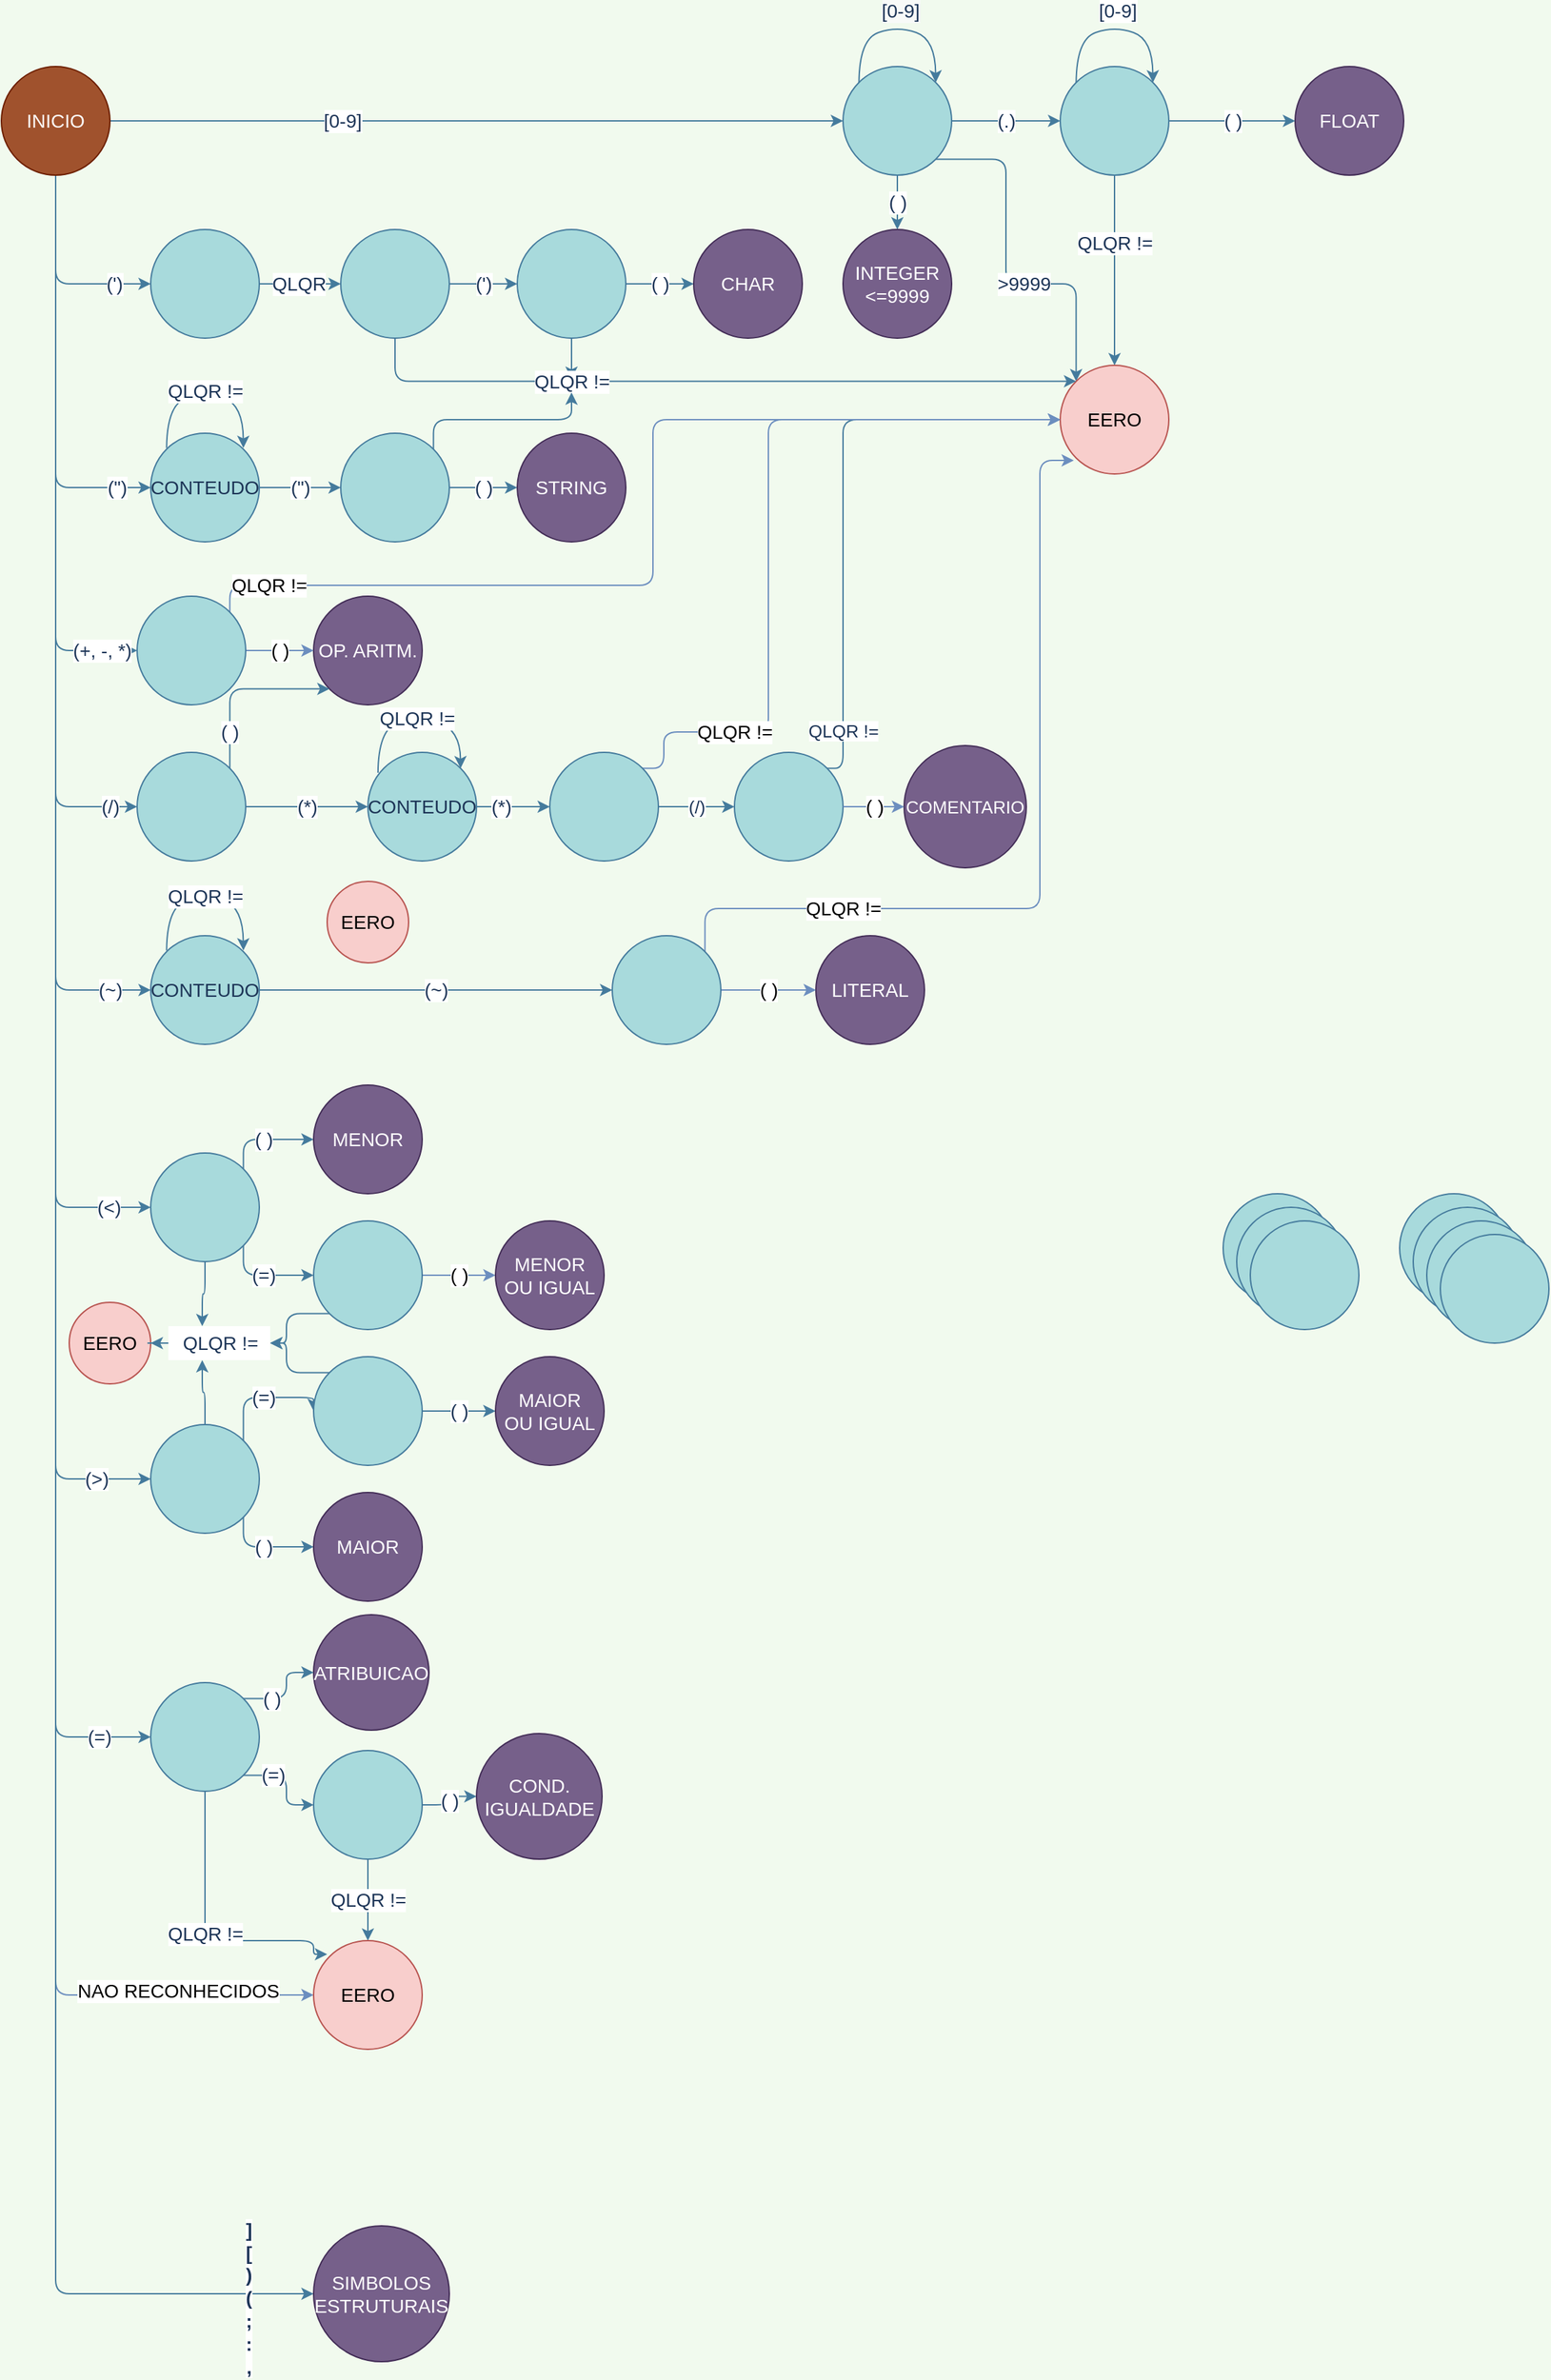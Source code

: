 <mxfile version="13.7.9" type="github">
  <diagram id="tLe0fE9Jx7FF0J_R0xIS" name="Page-1">
    <mxGraphModel dx="1422" dy="738" grid="1" gridSize="25" guides="1" tooltips="1" connect="1" arrows="1" fold="1" page="1" pageScale="1" pageWidth="827" pageHeight="1169" background="#F1FAEE" math="0" shadow="0">
      <root>
        <mxCell id="0" />
        <mxCell id="1" parent="0" />
        <mxCell id="HooWPe_33ltspAW23Gbh-15" style="edgeStyle=orthogonalEdgeStyle;orthogonalLoop=1;jettySize=auto;html=1;entryX=0.5;entryY=0;entryDx=0;entryDy=0;strokeColor=#457B9D;fontColor=#1D3557;curved=1;labelBackgroundColor=#F1FAEE;fontSize=14;" parent="1" source="HooWPe_33ltspAW23Gbh-2" target="HooWPe_33ltspAW23Gbh-9" edge="1">
          <mxGeometry relative="1" as="geometry" />
        </mxCell>
        <mxCell id="HooWPe_33ltspAW23Gbh-16" value="[0-9]" style="edgeLabel;html=1;align=center;verticalAlign=middle;resizable=0;points=[];fontColor=#1D3557;rounded=1;labelBackgroundColor=#FFFFFF;fontSize=14;" parent="HooWPe_33ltspAW23Gbh-15" vertex="1" connectable="0">
          <mxGeometry x="-0.733" relative="1" as="geometry">
            <mxPoint x="99" as="offset" />
          </mxGeometry>
        </mxCell>
        <mxCell id="HooWPe_33ltspAW23Gbh-58" value="(&#39;)" style="edgeStyle=orthogonalEdgeStyle;curved=0;rounded=1;sketch=0;orthogonalLoop=1;jettySize=auto;html=1;entryX=0;entryY=0.5;entryDx=0;entryDy=0;strokeColor=#457B9D;fillColor=#A8DADC;fontColor=#1D3557;fontSize=14;" parent="1" source="HooWPe_33ltspAW23Gbh-2" target="HooWPe_33ltspAW23Gbh-6" edge="1">
          <mxGeometry x="0.642" relative="1" as="geometry">
            <Array as="points">
              <mxPoint x="50" y="240" />
            </Array>
            <mxPoint as="offset" />
          </mxGeometry>
        </mxCell>
        <mxCell id="HooWPe_33ltspAW23Gbh-76" value="(&quot;)" style="edgeStyle=orthogonalEdgeStyle;curved=0;rounded=1;sketch=0;orthogonalLoop=1;jettySize=auto;html=1;strokeColor=#457B9D;fillColor=#A8DADC;fontColor=#1D3557;entryX=0;entryY=0.5;entryDx=0;entryDy=0;fontSize=14;" parent="1" source="HooWPe_33ltspAW23Gbh-2" target="HooWPe_33ltspAW23Gbh-13" edge="1">
          <mxGeometry x="0.831" relative="1" as="geometry">
            <mxPoint x="50" y="400" as="targetPoint" />
            <Array as="points">
              <mxPoint x="50" y="390" />
            </Array>
            <mxPoint as="offset" />
          </mxGeometry>
        </mxCell>
        <mxCell id="HooWPe_33ltspAW23Gbh-94" value="(+, -, *)" style="edgeStyle=orthogonalEdgeStyle;curved=0;rounded=1;sketch=0;orthogonalLoop=1;jettySize=auto;html=1;strokeColor=#457B9D;fillColor=#A8DADC;fontColor=#1D3557;entryX=0;entryY=0.5;entryDx=0;entryDy=0;fontSize=14;" parent="1" source="HooWPe_33ltspAW23Gbh-2" target="HooWPe_33ltspAW23Gbh-108" edge="1">
          <mxGeometry x="0.872" relative="1" as="geometry">
            <Array as="points">
              <mxPoint x="50" y="510" />
            </Array>
            <mxPoint as="offset" />
            <mxPoint x="470" y="500" as="targetPoint" />
          </mxGeometry>
        </mxCell>
        <mxCell id="HooWPe_33ltspAW23Gbh-95" value="(/)" style="edgeStyle=orthogonalEdgeStyle;curved=0;rounded=1;sketch=0;orthogonalLoop=1;jettySize=auto;html=1;strokeColor=#457B9D;fillColor=#A8DADC;fontColor=#1D3557;fontSize=14;" parent="1" source="HooWPe_33ltspAW23Gbh-2" edge="1">
          <mxGeometry x="0.924" relative="1" as="geometry">
            <Array as="points">
              <mxPoint x="50" y="625" />
            </Array>
            <mxPoint as="offset" />
            <mxPoint x="110" y="625" as="targetPoint" />
          </mxGeometry>
        </mxCell>
        <mxCell id="HooWPe_33ltspAW23Gbh-99" value="(~)" style="edgeStyle=orthogonalEdgeStyle;curved=0;rounded=1;sketch=0;orthogonalLoop=1;jettySize=auto;html=1;entryX=0;entryY=0.5;entryDx=0;entryDy=0;strokeColor=#457B9D;fillColor=#A8DADC;fontColor=#1D3557;fontSize=14;" parent="1" source="HooWPe_33ltspAW23Gbh-2" target="HooWPe_33ltspAW23Gbh-85" edge="1">
          <mxGeometry x="0.909" relative="1" as="geometry">
            <Array as="points">
              <mxPoint x="50" y="760" />
            </Array>
            <mxPoint as="offset" />
          </mxGeometry>
        </mxCell>
        <mxCell id="HooWPe_33ltspAW23Gbh-103" value="(&amp;lt;)" style="edgeStyle=orthogonalEdgeStyle;curved=0;rounded=1;sketch=0;orthogonalLoop=1;jettySize=auto;html=1;entryX=0;entryY=0.5;entryDx=0;entryDy=0;strokeColor=#457B9D;fillColor=#A8DADC;fontColor=#1D3557;fontSize=14;" parent="1" source="HooWPe_33ltspAW23Gbh-2" target="HooWPe_33ltspAW23Gbh-83" edge="1">
          <mxGeometry x="0.925" relative="1" as="geometry">
            <Array as="points">
              <mxPoint x="50" y="920" />
            </Array>
            <mxPoint as="offset" />
          </mxGeometry>
        </mxCell>
        <mxCell id="HooWPe_33ltspAW23Gbh-104" value="(&amp;gt;)" style="edgeStyle=orthogonalEdgeStyle;curved=0;rounded=1;sketch=0;orthogonalLoop=1;jettySize=auto;html=1;entryX=0;entryY=0.5;entryDx=0;entryDy=0;strokeColor=#457B9D;fillColor=#A8DADC;fontColor=#1D3557;fontSize=14;" parent="1" source="HooWPe_33ltspAW23Gbh-2" target="HooWPe_33ltspAW23Gbh-82" edge="1">
          <mxGeometry x="0.864" y="30" relative="1" as="geometry">
            <Array as="points">
              <mxPoint x="50" y="1120" />
            </Array>
            <mxPoint x="30" y="30" as="offset" />
          </mxGeometry>
        </mxCell>
        <mxCell id="m98PKvha44Yu54XBG6bC-24" style="edgeStyle=orthogonalEdgeStyle;rounded=1;orthogonalLoop=1;jettySize=auto;html=1;entryX=0;entryY=0.5;entryDx=0;entryDy=0;fillColor=#dae8fc;strokeColor=#6c8ebf;fontSize=14;" edge="1" parent="1" source="HooWPe_33ltspAW23Gbh-2" target="m98PKvha44Yu54XBG6bC-23">
          <mxGeometry relative="1" as="geometry">
            <Array as="points">
              <mxPoint x="50" y="1500" />
            </Array>
          </mxGeometry>
        </mxCell>
        <mxCell id="m98PKvha44Yu54XBG6bC-25" value="NAO RECONHECIDOS" style="edgeLabel;html=1;align=center;verticalAlign=middle;resizable=0;points=[];fontSize=14;" vertex="1" connectable="0" parent="m98PKvha44Yu54XBG6bC-24">
          <mxGeometry x="0.739" y="73" relative="1" as="geometry">
            <mxPoint x="16.94" y="6.47" as="offset" />
          </mxGeometry>
        </mxCell>
        <mxCell id="m98PKvha44Yu54XBG6bC-49" value="(=)" style="edgeStyle=orthogonalEdgeStyle;curved=0;rounded=1;sketch=0;orthogonalLoop=1;jettySize=auto;html=1;entryX=0;entryY=0.5;entryDx=0;entryDy=0;strokeColor=#457B9D;fillColor=#A8DADC;fontColor=#1D3557;fontSize=14;" edge="1" parent="1" source="HooWPe_33ltspAW23Gbh-2" target="m98PKvha44Yu54XBG6bC-17">
          <mxGeometry x="0.938" relative="1" as="geometry">
            <Array as="points">
              <mxPoint x="50" y="1310" />
            </Array>
            <mxPoint as="offset" />
          </mxGeometry>
        </mxCell>
        <mxCell id="m98PKvha44Yu54XBG6bC-56" style="edgeStyle=orthogonalEdgeStyle;curved=0;rounded=1;sketch=0;orthogonalLoop=1;jettySize=auto;html=1;entryX=0;entryY=0.5;entryDx=0;entryDy=0;strokeColor=#457B9D;fillColor=#A8DADC;fontColor=#1D3557;fontSize=14;" edge="1" parent="1" source="HooWPe_33ltspAW23Gbh-2" target="m98PKvha44Yu54XBG6bC-13">
          <mxGeometry relative="1" as="geometry">
            <Array as="points">
              <mxPoint x="50" y="1720" />
              <mxPoint x="240" y="1720" />
            </Array>
          </mxGeometry>
        </mxCell>
        <mxCell id="m98PKvha44Yu54XBG6bC-62" value="&lt;div style=&quot;font-size: 14px;&quot;&gt;]&lt;/div&gt;&lt;div style=&quot;font-size: 14px;&quot;&gt;[&lt;/div&gt;&lt;div style=&quot;font-size: 14px;&quot;&gt;)&lt;/div&gt;&lt;div style=&quot;font-size: 14px;&quot;&gt;(&lt;/div&gt;&lt;div style=&quot;font-size: 14px;&quot;&gt;;&lt;/div&gt;&lt;div style=&quot;font-size: 14px;&quot;&gt;:&lt;/div&gt;&lt;div style=&quot;font-size: 14px;&quot;&gt;,&lt;/div&gt;&lt;div style=&quot;font-size: 14px;&quot;&gt;&lt;/div&gt;" style="edgeLabel;html=1;align=center;verticalAlign=middle;resizable=0;points=[];fontColor=#1D3557;fontSize=14;fontStyle=1" vertex="1" connectable="0" parent="m98PKvha44Yu54XBG6bC-56">
          <mxGeometry x="0.945" y="-3" relative="1" as="geometry">
            <mxPoint as="offset" />
          </mxGeometry>
        </mxCell>
        <mxCell id="HooWPe_33ltspAW23Gbh-2" value="&lt;div style=&quot;font-size: 14px;&quot;&gt;INICIO&lt;/div&gt;" style="ellipse;whiteSpace=wrap;html=1;aspect=fixed;fillColor=#a0522d;strokeColor=#6D1F00;direction=south;fontColor=#ffffff;rounded=1;fontSize=14;" parent="1" vertex="1">
          <mxGeometry x="10" y="80" width="80" height="80" as="geometry" />
        </mxCell>
        <mxCell id="HooWPe_33ltspAW23Gbh-67" value="QLQR" style="edgeStyle=orthogonalEdgeStyle;curved=0;rounded=1;sketch=0;orthogonalLoop=1;jettySize=auto;html=1;entryX=0;entryY=0.5;entryDx=0;entryDy=0;strokeColor=#457B9D;fillColor=#A8DADC;fontColor=#1D3557;fontSize=14;" parent="1" source="HooWPe_33ltspAW23Gbh-6" target="HooWPe_33ltspAW23Gbh-27" edge="1">
          <mxGeometry x="-0.053" relative="1" as="geometry">
            <mxPoint as="offset" />
          </mxGeometry>
        </mxCell>
        <mxCell id="HooWPe_33ltspAW23Gbh-6" value="" style="ellipse;whiteSpace=wrap;html=1;aspect=fixed;fillColor=#A8DADC;strokeColor=#457B9D;fontColor=#1D3557;rounded=1;fontSize=14;" parent="1" vertex="1">
          <mxGeometry x="120" y="200" width="80" height="80" as="geometry" />
        </mxCell>
        <mxCell id="HooWPe_33ltspAW23Gbh-7" value="FLOAT" style="ellipse;whiteSpace=wrap;html=1;aspect=fixed;fillColor=#76608a;strokeColor=#432D57;fontColor=#ffffff;rounded=1;fontSize=14;" parent="1" vertex="1">
          <mxGeometry x="963" y="80" width="80" height="80" as="geometry" />
        </mxCell>
        <mxCell id="HooWPe_33ltspAW23Gbh-49" value="( )" style="edgeStyle=orthogonalEdgeStyle;curved=1;orthogonalLoop=1;jettySize=auto;html=1;strokeColor=#457B9D;fillColor=#A8DADC;fontColor=#1D3557;labelBackgroundColor=#FFFFFF;fontSize=14;" parent="1" source="HooWPe_33ltspAW23Gbh-8" target="HooWPe_33ltspAW23Gbh-7" edge="1">
          <mxGeometry relative="1" as="geometry" />
        </mxCell>
        <mxCell id="HooWPe_33ltspAW23Gbh-66" value="QLQR !=" style="edgeStyle=orthogonalEdgeStyle;curved=0;rounded=1;sketch=0;orthogonalLoop=1;jettySize=auto;html=1;entryX=0.5;entryY=0;entryDx=0;entryDy=0;strokeColor=#457B9D;fillColor=#A8DADC;fontColor=#1D3557;fontSize=14;" parent="1" source="HooWPe_33ltspAW23Gbh-8" target="HooWPe_33ltspAW23Gbh-14" edge="1">
          <mxGeometry x="-0.286" relative="1" as="geometry">
            <Array as="points" />
            <mxPoint as="offset" />
          </mxGeometry>
        </mxCell>
        <mxCell id="HooWPe_33ltspAW23Gbh-8" value="" style="ellipse;whiteSpace=wrap;html=1;aspect=fixed;fillColor=#A8DADC;strokeColor=#457B9D;fontColor=#1D3557;rounded=1;fontSize=14;" parent="1" vertex="1">
          <mxGeometry x="790" y="80" width="80" height="80" as="geometry" />
        </mxCell>
        <mxCell id="HooWPe_33ltspAW23Gbh-44" value="(.)" style="edgeStyle=orthogonalEdgeStyle;curved=1;orthogonalLoop=1;jettySize=auto;html=1;strokeColor=#457B9D;fillColor=#A8DADC;textDirection=ltr;verticalAlign=middle;labelBackgroundColor=#FFFFFF;fontColor=#1D3557;fontSize=14;" parent="1" source="HooWPe_33ltspAW23Gbh-9" target="HooWPe_33ltspAW23Gbh-8" edge="1">
          <mxGeometry relative="1" as="geometry" />
        </mxCell>
        <mxCell id="HooWPe_33ltspAW23Gbh-54" value="&amp;gt;9999" style="edgeStyle=orthogonalEdgeStyle;curved=0;rounded=1;sketch=0;orthogonalLoop=1;jettySize=auto;html=1;exitX=0;exitY=1;exitDx=0;exitDy=0;entryX=0;entryY=0;entryDx=0;entryDy=0;strokeColor=#457B9D;fillColor=#A8DADC;fontColor=#1D3557;fontSize=14;" parent="1" source="HooWPe_33ltspAW23Gbh-9" target="HooWPe_33ltspAW23Gbh-14" edge="1">
          <mxGeometry x="0.172" relative="1" as="geometry">
            <Array as="points">
              <mxPoint x="750" y="148" />
              <mxPoint x="750" y="240" />
              <mxPoint x="802" y="240" />
            </Array>
            <mxPoint as="offset" />
          </mxGeometry>
        </mxCell>
        <mxCell id="HooWPe_33ltspAW23Gbh-56" value="( )" style="edgeStyle=orthogonalEdgeStyle;curved=0;rounded=1;sketch=0;orthogonalLoop=1;jettySize=auto;html=1;strokeColor=#457B9D;fillColor=#A8DADC;fontColor=#1D3557;fontSize=14;" parent="1" source="HooWPe_33ltspAW23Gbh-9" target="HooWPe_33ltspAW23Gbh-53" edge="1">
          <mxGeometry relative="1" as="geometry" />
        </mxCell>
        <mxCell id="HooWPe_33ltspAW23Gbh-9" value="" style="ellipse;whiteSpace=wrap;html=1;aspect=fixed;rotation=-90;fillColor=#A8DADC;strokeColor=#457B9D;fontColor=#1D3557;rounded=1;fontSize=14;" parent="1" vertex="1">
          <mxGeometry x="630" y="80" width="80" height="80" as="geometry" />
        </mxCell>
        <mxCell id="HooWPe_33ltspAW23Gbh-69" value="( )" style="edgeStyle=orthogonalEdgeStyle;curved=0;rounded=1;sketch=0;orthogonalLoop=1;jettySize=auto;html=1;strokeColor=#457B9D;fillColor=#A8DADC;fontColor=#1D3557;fontSize=14;" parent="1" source="HooWPe_33ltspAW23Gbh-11" target="HooWPe_33ltspAW23Gbh-12" edge="1">
          <mxGeometry relative="1" as="geometry" />
        </mxCell>
        <mxCell id="HooWPe_33ltspAW23Gbh-75" style="edgeStyle=orthogonalEdgeStyle;curved=0;rounded=1;sketch=0;orthogonalLoop=1;jettySize=auto;html=1;exitX=0.5;exitY=1;exitDx=0;exitDy=0;strokeColor=#457B9D;fillColor=#A8DADC;fontColor=#1D3557;fontSize=14;" parent="1" source="HooWPe_33ltspAW23Gbh-11" edge="1">
          <mxGeometry relative="1" as="geometry">
            <mxPoint x="430" y="310" as="targetPoint" />
          </mxGeometry>
        </mxCell>
        <mxCell id="HooWPe_33ltspAW23Gbh-11" value="" style="ellipse;whiteSpace=wrap;html=1;aspect=fixed;fillColor=#A8DADC;strokeColor=#457B9D;fontColor=#1D3557;rounded=1;fontSize=14;" parent="1" vertex="1">
          <mxGeometry x="390" y="200" width="80" height="80" as="geometry" />
        </mxCell>
        <mxCell id="HooWPe_33ltspAW23Gbh-12" value="CHAR" style="ellipse;whiteSpace=wrap;html=1;aspect=fixed;fillColor=#76608a;strokeColor=#432D57;fontColor=#ffffff;rounded=1;fontSize=14;" parent="1" vertex="1">
          <mxGeometry x="520" y="200" width="80" height="80" as="geometry" />
        </mxCell>
        <mxCell id="HooWPe_33ltspAW23Gbh-90" value="(&quot;)" style="edgeStyle=orthogonalEdgeStyle;curved=0;rounded=1;sketch=0;orthogonalLoop=1;jettySize=auto;html=1;strokeColor=#457B9D;fillColor=#A8DADC;fontColor=#1D3557;entryX=0;entryY=0.5;entryDx=0;entryDy=0;fontSize=14;" parent="1" source="HooWPe_33ltspAW23Gbh-13" target="HooWPe_33ltspAW23Gbh-87" edge="1">
          <mxGeometry relative="1" as="geometry">
            <mxPoint x="230" y="390" as="targetPoint" />
          </mxGeometry>
        </mxCell>
        <mxCell id="HooWPe_33ltspAW23Gbh-13" value="CONTEUDO" style="ellipse;whiteSpace=wrap;html=1;aspect=fixed;fillColor=#A8DADC;strokeColor=#457B9D;fontColor=#1D3557;rounded=1;fontSize=14;" parent="1" vertex="1">
          <mxGeometry x="120" y="350" width="80" height="80" as="geometry" />
        </mxCell>
        <mxCell id="HooWPe_33ltspAW23Gbh-14" value="EERO" style="ellipse;whiteSpace=wrap;html=1;aspect=fixed;fillColor=#f8cecc;strokeColor=#b85450;rounded=1;fontSize=14;" parent="1" vertex="1">
          <mxGeometry x="790" y="300" width="80" height="80" as="geometry" />
        </mxCell>
        <mxCell id="HooWPe_33ltspAW23Gbh-24" value="" style="endArrow=classic;html=1;exitX=1;exitY=0;exitDx=0;exitDy=0;strokeColor=#457B9D;fontColor=#1D3557;curved=1;entryX=1;entryY=1;entryDx=0;entryDy=0;labelBackgroundColor=#F1FAEE;fontSize=14;" parent="1" source="HooWPe_33ltspAW23Gbh-9" target="HooWPe_33ltspAW23Gbh-9" edge="1">
          <mxGeometry width="50" height="50" relative="1" as="geometry">
            <mxPoint x="590" y="80" as="sourcePoint" />
            <mxPoint x="720" y="82" as="targetPoint" />
            <Array as="points">
              <mxPoint x="642" y="60" />
              <mxPoint x="670" y="50" />
              <mxPoint x="698" y="60" />
            </Array>
          </mxGeometry>
        </mxCell>
        <mxCell id="HooWPe_33ltspAW23Gbh-25" value="[0-9]" style="edgeLabel;html=1;align=center;verticalAlign=middle;resizable=0;points=[];fontColor=#1D3557;labelBackgroundColor=#F8FAF8;fontSize=14;" parent="HooWPe_33ltspAW23Gbh-24" vertex="1" connectable="0">
          <mxGeometry x="0.182" y="-4" relative="1" as="geometry">
            <mxPoint x="-7.55" y="-18.25" as="offset" />
          </mxGeometry>
        </mxCell>
        <mxCell id="HooWPe_33ltspAW23Gbh-65" value="QLQR !=" style="edgeStyle=orthogonalEdgeStyle;curved=0;rounded=1;sketch=0;orthogonalLoop=1;jettySize=auto;html=1;entryX=0;entryY=0;entryDx=0;entryDy=0;strokeColor=#457B9D;fillColor=#A8DADC;fontColor=#1D3557;exitX=0.5;exitY=1;exitDx=0;exitDy=0;fontSize=14;" parent="1" source="HooWPe_33ltspAW23Gbh-27" target="HooWPe_33ltspAW23Gbh-14" edge="1">
          <mxGeometry x="-0.394" relative="1" as="geometry">
            <Array as="points">
              <mxPoint x="300" y="312" />
            </Array>
            <mxPoint as="offset" />
          </mxGeometry>
        </mxCell>
        <mxCell id="HooWPe_33ltspAW23Gbh-68" value="(&#39;)" style="edgeStyle=orthogonalEdgeStyle;curved=0;rounded=1;sketch=0;orthogonalLoop=1;jettySize=auto;html=1;strokeColor=#457B9D;fillColor=#A8DADC;fontColor=#1D3557;fontSize=14;" parent="1" source="HooWPe_33ltspAW23Gbh-27" target="HooWPe_33ltspAW23Gbh-11" edge="1">
          <mxGeometry relative="1" as="geometry" />
        </mxCell>
        <mxCell id="HooWPe_33ltspAW23Gbh-27" value="" style="ellipse;whiteSpace=wrap;html=1;aspect=fixed;rounded=1;strokeColor=#457B9D;fillColor=#A8DADC;fontColor=#1D3557;fontSize=14;" parent="1" vertex="1">
          <mxGeometry x="260" y="200" width="80" height="80" as="geometry" />
        </mxCell>
        <mxCell id="HooWPe_33ltspAW23Gbh-51" value="" style="endArrow=classic;html=1;exitX=1;exitY=0;exitDx=0;exitDy=0;strokeColor=#457B9D;fontColor=#1D3557;curved=1;entryX=1;entryY=1;entryDx=0;entryDy=0;labelBackgroundColor=#F1FAEE;fontSize=14;" parent="1" edge="1">
          <mxGeometry width="50" height="50" relative="1" as="geometry">
            <mxPoint x="801.716" y="91.716" as="sourcePoint" />
            <mxPoint x="858.284" y="91.716" as="targetPoint" />
            <Array as="points">
              <mxPoint x="802" y="60" />
              <mxPoint x="830" y="50" />
              <mxPoint x="858" y="60" />
            </Array>
          </mxGeometry>
        </mxCell>
        <mxCell id="HooWPe_33ltspAW23Gbh-52" value="[0-9]" style="edgeLabel;html=1;align=center;verticalAlign=middle;resizable=0;points=[];fontColor=#1D3557;labelBackgroundColor=#FFFFFF;fontSize=14;" parent="HooWPe_33ltspAW23Gbh-51" vertex="1" connectable="0">
          <mxGeometry x="0.182" y="-4" relative="1" as="geometry">
            <mxPoint x="-7.55" y="-18.25" as="offset" />
          </mxGeometry>
        </mxCell>
        <mxCell id="HooWPe_33ltspAW23Gbh-53" value="&lt;div style=&quot;font-size: 14px&quot;&gt;INTEGER&lt;/div&gt;&lt;div style=&quot;font-size: 14px&quot;&gt;&amp;lt;=9999&lt;br style=&quot;font-size: 14px&quot;&gt;&lt;/div&gt;" style="ellipse;whiteSpace=wrap;html=1;aspect=fixed;fillColor=#76608a;strokeColor=#432D57;fontColor=#ffffff;rounded=1;fontSize=14;" parent="1" vertex="1">
          <mxGeometry x="630" y="200" width="80" height="80" as="geometry" />
        </mxCell>
        <mxCell id="HooWPe_33ltspAW23Gbh-77" value="QLQR !=" style="endArrow=classic;html=1;exitX=1;exitY=0;exitDx=0;exitDy=0;strokeColor=#457B9D;fontColor=#1D3557;curved=1;entryX=1;entryY=1;entryDx=0;entryDy=0;labelBackgroundColor=#FFFFFF;fontSize=14;" parent="1" edge="1">
          <mxGeometry width="50" height="50" relative="1" as="geometry">
            <mxPoint x="131.72" y="360.856" as="sourcePoint" />
            <mxPoint x="188.289" y="360.856" as="targetPoint" />
            <Array as="points">
              <mxPoint x="132.004" y="329.14" />
              <mxPoint x="160.004" y="319.14" />
              <mxPoint x="188.004" y="329.14" />
            </Array>
          </mxGeometry>
        </mxCell>
        <mxCell id="m98PKvha44Yu54XBG6bC-68" style="edgeStyle=orthogonalEdgeStyle;curved=0;rounded=1;sketch=0;orthogonalLoop=1;jettySize=auto;html=1;entryX=0;entryY=0.5;entryDx=0;entryDy=0;labelBackgroundColor=#FFFFFF;strokeColor=#457B9D;fillColor=#A8DADC;fontSize=13;fontColor=#1D3557;exitX=1;exitY=0;exitDx=0;exitDy=0;" edge="1" parent="1" source="HooWPe_33ltspAW23Gbh-80" target="HooWPe_33ltspAW23Gbh-14">
          <mxGeometry relative="1" as="geometry">
            <Array as="points">
              <mxPoint x="630" y="597" />
              <mxPoint x="630" y="340" />
            </Array>
          </mxGeometry>
        </mxCell>
        <mxCell id="m98PKvha44Yu54XBG6bC-69" value="QLQR !=" style="edgeLabel;html=1;align=center;verticalAlign=middle;resizable=0;points=[];fontSize=13;fontColor=#1D3557;" vertex="1" connectable="0" parent="m98PKvha44Yu54XBG6bC-68">
          <mxGeometry x="-0.816" relative="1" as="geometry">
            <mxPoint as="offset" />
          </mxGeometry>
        </mxCell>
        <mxCell id="HooWPe_33ltspAW23Gbh-80" value="" style="ellipse;whiteSpace=wrap;html=1;aspect=fixed;rounded=1;strokeColor=#457B9D;fillColor=#A8DADC;fontColor=#1D3557;fontSize=14;" parent="1" vertex="1">
          <mxGeometry x="550" y="585" width="80" height="80" as="geometry" />
        </mxCell>
        <mxCell id="HooWPe_33ltspAW23Gbh-81" value="LITERAL" style="ellipse;whiteSpace=wrap;html=1;aspect=fixed;rounded=1;strokeColor=#432D57;fillColor=#76608a;fontColor=#ffffff;fontSize=14;" parent="1" vertex="1">
          <mxGeometry x="610" y="720" width="80" height="80" as="geometry" />
        </mxCell>
        <mxCell id="m98PKvha44Yu54XBG6bC-46" style="edgeStyle=orthogonalEdgeStyle;curved=0;rounded=1;sketch=0;orthogonalLoop=1;jettySize=auto;html=1;entryX=0.333;entryY=1;entryDx=0;entryDy=0;entryPerimeter=0;strokeColor=#457B9D;fillColor=#A8DADC;fontColor=#1D3557;fontSize=14;" edge="1" parent="1" source="HooWPe_33ltspAW23Gbh-82" target="m98PKvha44Yu54XBG6bC-38">
          <mxGeometry relative="1" as="geometry" />
        </mxCell>
        <mxCell id="HooWPe_33ltspAW23Gbh-82" value="" style="ellipse;whiteSpace=wrap;html=1;aspect=fixed;rounded=1;strokeColor=#457B9D;fillColor=#A8DADC;fontColor=#1D3557;fontSize=14;" parent="1" vertex="1">
          <mxGeometry x="120" y="1080" width="80" height="80" as="geometry" />
        </mxCell>
        <mxCell id="HooWPe_33ltspAW23Gbh-111" value="(=)" style="edgeStyle=orthogonalEdgeStyle;curved=0;rounded=1;sketch=0;orthogonalLoop=1;jettySize=auto;html=1;exitX=1;exitY=1;exitDx=0;exitDy=0;entryX=0;entryY=0.5;entryDx=0;entryDy=0;strokeColor=#457B9D;fillColor=#A8DADC;fontColor=#1D3557;fontSize=14;" parent="1" source="HooWPe_33ltspAW23Gbh-83" target="HooWPe_33ltspAW23Gbh-110" edge="1">
          <mxGeometry relative="1" as="geometry">
            <Array as="points">
              <mxPoint x="188" y="970" />
            </Array>
          </mxGeometry>
        </mxCell>
        <mxCell id="HooWPe_33ltspAW23Gbh-112" value="( )" style="edgeStyle=orthogonalEdgeStyle;curved=0;rounded=1;sketch=0;orthogonalLoop=1;jettySize=auto;html=1;exitX=1;exitY=0;exitDx=0;exitDy=0;strokeColor=#457B9D;fillColor=#A8DADC;fontColor=#1D3557;entryX=0;entryY=0.5;entryDx=0;entryDy=0;fontSize=14;" parent="1" source="HooWPe_33ltspAW23Gbh-83" target="m98PKvha44Yu54XBG6bC-29" edge="1">
          <mxGeometry relative="1" as="geometry">
            <Array as="points">
              <mxPoint x="188" y="870" />
            </Array>
            <mxPoint x="188.284" y="848.284" as="sourcePoint" />
            <mxPoint x="250" y="860" as="targetPoint" />
          </mxGeometry>
        </mxCell>
        <mxCell id="m98PKvha44Yu54XBG6bC-44" style="edgeStyle=orthogonalEdgeStyle;curved=0;rounded=1;sketch=0;orthogonalLoop=1;jettySize=auto;html=1;entryX=0.333;entryY=0;entryDx=0;entryDy=0;entryPerimeter=0;strokeColor=#457B9D;fillColor=#A8DADC;fontColor=#1D3557;fontSize=14;" edge="1" parent="1" source="HooWPe_33ltspAW23Gbh-83" target="m98PKvha44Yu54XBG6bC-38">
          <mxGeometry relative="1" as="geometry" />
        </mxCell>
        <mxCell id="HooWPe_33ltspAW23Gbh-83" value="" style="ellipse;whiteSpace=wrap;html=1;aspect=fixed;rounded=1;strokeColor=#457B9D;fillColor=#A8DADC;fontColor=#1D3557;fontSize=14;" parent="1" vertex="1">
          <mxGeometry x="120" y="880" width="80" height="80" as="geometry" />
        </mxCell>
        <mxCell id="HooWPe_33ltspAW23Gbh-84" value="STRING" style="ellipse;whiteSpace=wrap;html=1;aspect=fixed;rounded=1;strokeColor=#432D57;fillColor=#76608a;fontColor=#ffffff;fontSize=14;" parent="1" vertex="1">
          <mxGeometry x="390" y="350" width="80" height="80" as="geometry" />
        </mxCell>
        <mxCell id="HooWPe_33ltspAW23Gbh-102" value="(~)" style="edgeStyle=orthogonalEdgeStyle;curved=0;rounded=1;sketch=0;orthogonalLoop=1;jettySize=auto;html=1;strokeColor=#457B9D;fillColor=#A8DADC;fontColor=#1D3557;entryX=0;entryY=0.5;entryDx=0;entryDy=0;fontSize=14;" parent="1" source="HooWPe_33ltspAW23Gbh-85" target="HooWPe_33ltspAW23Gbh-106" edge="1">
          <mxGeometry relative="1" as="geometry">
            <mxPoint x="320" y="760" as="targetPoint" />
          </mxGeometry>
        </mxCell>
        <mxCell id="HooWPe_33ltspAW23Gbh-85" value="CONTEUDO" style="ellipse;whiteSpace=wrap;html=1;aspect=fixed;rounded=1;strokeColor=#457B9D;fillColor=#A8DADC;fontColor=#1D3557;fontSize=14;" parent="1" vertex="1">
          <mxGeometry x="120" y="720" width="80" height="80" as="geometry" />
        </mxCell>
        <mxCell id="HooWPe_33ltspAW23Gbh-86" value="COMENTARIO" style="ellipse;whiteSpace=wrap;html=1;aspect=fixed;rounded=1;strokeColor=#432D57;fillColor=#76608a;fontColor=#ffffff;fontSize=13;" parent="1" vertex="1">
          <mxGeometry x="675" y="580" width="90" height="90" as="geometry" />
        </mxCell>
        <mxCell id="HooWPe_33ltspAW23Gbh-91" value="( )" style="edgeStyle=orthogonalEdgeStyle;curved=0;rounded=1;sketch=0;orthogonalLoop=1;jettySize=auto;html=1;entryX=0;entryY=0.5;entryDx=0;entryDy=0;strokeColor=#457B9D;fillColor=#A8DADC;fontColor=#1D3557;fontSize=14;" parent="1" source="HooWPe_33ltspAW23Gbh-87" target="HooWPe_33ltspAW23Gbh-84" edge="1">
          <mxGeometry relative="1" as="geometry" />
        </mxCell>
        <mxCell id="HooWPe_33ltspAW23Gbh-93" style="edgeStyle=orthogonalEdgeStyle;curved=0;rounded=1;sketch=0;orthogonalLoop=1;jettySize=auto;html=1;exitX=1;exitY=0;exitDx=0;exitDy=0;strokeColor=#457B9D;fillColor=#A8DADC;fontColor=#1D3557;fontSize=14;" parent="1" source="HooWPe_33ltspAW23Gbh-87" edge="1">
          <mxGeometry relative="1" as="geometry">
            <mxPoint x="430" y="320" as="targetPoint" />
            <Array as="points">
              <mxPoint x="328" y="340" />
              <mxPoint x="430" y="340" />
            </Array>
          </mxGeometry>
        </mxCell>
        <mxCell id="HooWPe_33ltspAW23Gbh-87" value="" style="ellipse;whiteSpace=wrap;html=1;aspect=fixed;rounded=1;strokeColor=#457B9D;fillColor=#A8DADC;fontColor=#1D3557;fontSize=14;" parent="1" vertex="1">
          <mxGeometry x="260" y="350" width="80" height="80" as="geometry" />
        </mxCell>
        <mxCell id="HooWPe_33ltspAW23Gbh-88" value="OP. ARITM." style="ellipse;whiteSpace=wrap;html=1;aspect=fixed;rounded=1;strokeColor=#432D57;fillColor=#76608a;fontColor=#ffffff;fontSize=14;" parent="1" vertex="1">
          <mxGeometry x="240" y="470" width="80" height="80" as="geometry" />
        </mxCell>
        <mxCell id="HooWPe_33ltspAW23Gbh-96" value="&lt;div style=&quot;font-size: 14px;&quot;&gt;(*)&lt;/div&gt;" style="edgeStyle=orthogonalEdgeStyle;curved=0;rounded=1;sketch=0;orthogonalLoop=1;jettySize=auto;html=1;strokeColor=#457B9D;fillColor=#A8DADC;fontColor=#1D3557;entryX=0;entryY=0.5;entryDx=0;entryDy=0;fontSize=14;" parent="1" source="HooWPe_33ltspAW23Gbh-89" target="HooWPe_33ltspAW23Gbh-107" edge="1">
          <mxGeometry x="-0.333" relative="1" as="geometry">
            <mxPoint as="offset" />
            <mxPoint x="330" y="625" as="targetPoint" />
          </mxGeometry>
        </mxCell>
        <mxCell id="HooWPe_33ltspAW23Gbh-89" value="CONTEUDO" style="ellipse;whiteSpace=wrap;html=1;aspect=fixed;rounded=1;strokeColor=#457B9D;fillColor=#A8DADC;fontColor=#1D3557;fontSize=14;" parent="1" vertex="1">
          <mxGeometry x="280" y="585" width="80" height="80" as="geometry" />
        </mxCell>
        <mxCell id="HooWPe_33ltspAW23Gbh-97" value="" style="endArrow=classic;html=1;exitX=1;exitY=0;exitDx=0;exitDy=0;strokeColor=#457B9D;fontColor=#1D3557;curved=1;labelBackgroundColor=#FFFFFF;entryX=1;entryY=0;entryDx=0;entryDy=0;fontSize=14;" parent="1" edge="1" target="HooWPe_33ltspAW23Gbh-89">
          <mxGeometry width="50" height="50" relative="1" as="geometry">
            <mxPoint x="287.43" y="599.996" as="sourcePoint" />
            <mxPoint x="344" y="590" as="targetPoint" />
            <Array as="points">
              <mxPoint x="287.714" y="568.28" />
              <mxPoint x="315.714" y="558.28" />
              <mxPoint x="348" y="568" />
            </Array>
          </mxGeometry>
        </mxCell>
        <mxCell id="HooWPe_33ltspAW23Gbh-98" value="QLQR !=" style="edgeLabel;html=1;align=center;verticalAlign=middle;resizable=0;points=[];fontColor=#1D3557;labelBackgroundColor=#FFFFFF;fontSize=14;" parent="HooWPe_33ltspAW23Gbh-97" vertex="1" connectable="0">
          <mxGeometry x="0.182" y="-4" relative="1" as="geometry">
            <mxPoint x="-9.54" y="-5.93" as="offset" />
          </mxGeometry>
        </mxCell>
        <mxCell id="HooWPe_33ltspAW23Gbh-100" value="" style="endArrow=classic;html=1;exitX=1;exitY=0;exitDx=0;exitDy=0;strokeColor=#457B9D;fontColor=#1D3557;curved=1;entryX=1;entryY=1;entryDx=0;entryDy=0;labelBackgroundColor=#F1FAEE;fontSize=14;" parent="1" edge="1">
          <mxGeometry width="50" height="50" relative="1" as="geometry">
            <mxPoint x="131.72" y="730.856" as="sourcePoint" />
            <mxPoint x="188.289" y="730.856" as="targetPoint" />
            <Array as="points">
              <mxPoint x="132.004" y="699.14" />
              <mxPoint x="160.004" y="689.14" />
              <mxPoint x="188.004" y="699.14" />
            </Array>
          </mxGeometry>
        </mxCell>
        <mxCell id="HooWPe_33ltspAW23Gbh-101" value="QLQR !=" style="edgeLabel;html=1;align=center;verticalAlign=middle;resizable=0;points=[];fontColor=#1D3557;labelBackgroundColor=#FFFFFF;fontSize=14;" parent="HooWPe_33ltspAW23Gbh-100" vertex="1" connectable="0">
          <mxGeometry x="0.182" y="-4" relative="1" as="geometry">
            <mxPoint x="-9.54" y="-5.93" as="offset" />
          </mxGeometry>
        </mxCell>
        <mxCell id="HooWPe_33ltspAW23Gbh-105" value="" style="ellipse;whiteSpace=wrap;html=1;aspect=fixed;rounded=1;strokeColor=#457B9D;fillColor=#A8DADC;fontColor=#1D3557;fontSize=14;" parent="1" vertex="1">
          <mxGeometry x="910" y="910" width="80" height="80" as="geometry" />
        </mxCell>
        <mxCell id="m98PKvha44Yu54XBG6bC-21" value="( )" style="edgeStyle=orthogonalEdgeStyle;rounded=1;orthogonalLoop=1;jettySize=auto;html=1;exitX=1;exitY=0.5;exitDx=0;exitDy=0;entryX=0;entryY=0.5;entryDx=0;entryDy=0;fillColor=#dae8fc;strokeColor=#6c8ebf;fontSize=14;" edge="1" parent="1" source="HooWPe_33ltspAW23Gbh-106" target="HooWPe_33ltspAW23Gbh-81">
          <mxGeometry relative="1" as="geometry" />
        </mxCell>
        <mxCell id="m98PKvha44Yu54XBG6bC-22" value="&lt;div style=&quot;font-size: 14px;&quot;&gt;QLQR !=&lt;/div&gt;" style="edgeStyle=orthogonalEdgeStyle;rounded=1;orthogonalLoop=1;jettySize=auto;html=1;exitX=1;exitY=0;exitDx=0;exitDy=0;fillColor=#dae8fc;strokeColor=#6c8ebf;fontSize=14;" edge="1" parent="1" source="HooWPe_33ltspAW23Gbh-106">
          <mxGeometry x="-0.579" relative="1" as="geometry">
            <mxPoint x="800" y="370" as="targetPoint" />
            <Array as="points">
              <mxPoint x="528" y="700" />
              <mxPoint x="775" y="700" />
              <mxPoint x="775" y="370" />
            </Array>
            <mxPoint as="offset" />
          </mxGeometry>
        </mxCell>
        <mxCell id="HooWPe_33ltspAW23Gbh-106" value="" style="ellipse;whiteSpace=wrap;html=1;aspect=fixed;rounded=1;strokeColor=#457B9D;fillColor=#A8DADC;fontColor=#1D3557;fontSize=14;" parent="1" vertex="1">
          <mxGeometry x="460" y="720" width="80" height="80" as="geometry" />
        </mxCell>
        <mxCell id="m98PKvha44Yu54XBG6bC-19" value="( )" style="edgeStyle=orthogonalEdgeStyle;rounded=1;orthogonalLoop=1;jettySize=auto;html=1;fillColor=#dae8fc;strokeColor=#6c8ebf;fontSize=14;exitX=1;exitY=0.5;exitDx=0;exitDy=0;" edge="1" parent="1" source="HooWPe_33ltspAW23Gbh-80" target="HooWPe_33ltspAW23Gbh-86">
          <mxGeometry relative="1" as="geometry">
            <mxPoint x="625" y="625" as="sourcePoint" />
          </mxGeometry>
        </mxCell>
        <mxCell id="m98PKvha44Yu54XBG6bC-20" value="&lt;div style=&quot;font-size: 14px;&quot;&gt;QLQR !=&lt;/div&gt;" style="edgeStyle=orthogonalEdgeStyle;rounded=1;orthogonalLoop=1;jettySize=auto;html=1;exitX=1;exitY=0;exitDx=0;exitDy=0;entryX=0;entryY=0.5;entryDx=0;entryDy=0;fillColor=#dae8fc;strokeColor=#6c8ebf;fontSize=14;" edge="1" parent="1" source="HooWPe_33ltspAW23Gbh-107" target="HooWPe_33ltspAW23Gbh-14">
          <mxGeometry x="-0.665" relative="1" as="geometry">
            <Array as="points">
              <mxPoint x="498" y="597" />
              <mxPoint x="498" y="570" />
              <mxPoint x="575" y="570" />
              <mxPoint x="575" y="340" />
            </Array>
            <mxPoint as="offset" />
          </mxGeometry>
        </mxCell>
        <mxCell id="m98PKvha44Yu54XBG6bC-67" value="(/)" style="edgeStyle=orthogonalEdgeStyle;curved=0;rounded=1;sketch=0;orthogonalLoop=1;jettySize=auto;html=1;entryX=0;entryY=0.5;entryDx=0;entryDy=0;labelBackgroundColor=#FFFFFF;strokeColor=#457B9D;fillColor=#A8DADC;fontSize=13;fontColor=#1D3557;" edge="1" parent="1" source="HooWPe_33ltspAW23Gbh-107" target="HooWPe_33ltspAW23Gbh-80">
          <mxGeometry relative="1" as="geometry" />
        </mxCell>
        <mxCell id="HooWPe_33ltspAW23Gbh-107" value="" style="ellipse;whiteSpace=wrap;html=1;aspect=fixed;rounded=1;strokeColor=#457B9D;fillColor=#A8DADC;fontColor=#1D3557;fontSize=14;" parent="1" vertex="1">
          <mxGeometry x="414" y="585" width="80" height="80" as="geometry" />
        </mxCell>
        <mxCell id="m98PKvha44Yu54XBG6bC-2" value="&lt;div style=&quot;font-size: 14px;&quot;&gt;( )&lt;/div&gt;" style="edgeStyle=orthogonalEdgeStyle;rounded=0;orthogonalLoop=1;jettySize=auto;html=1;entryX=0;entryY=0.5;entryDx=0;entryDy=0;fillColor=#dae8fc;strokeColor=#6c8ebf;fontSize=14;" edge="1" parent="1" source="HooWPe_33ltspAW23Gbh-108" target="HooWPe_33ltspAW23Gbh-88">
          <mxGeometry relative="1" as="geometry" />
        </mxCell>
        <mxCell id="m98PKvha44Yu54XBG6bC-3" value="&lt;div style=&quot;font-size: 14px;&quot;&gt;QLQR !=&lt;/div&gt;" style="edgeStyle=orthogonalEdgeStyle;orthogonalLoop=1;jettySize=auto;html=1;fillColor=#dae8fc;strokeColor=#6c8ebf;entryX=0;entryY=0.5;entryDx=0;entryDy=0;exitX=1;exitY=0;exitDx=0;exitDy=0;rounded=1;fontSize=14;" edge="1" parent="1" source="HooWPe_33ltspAW23Gbh-108" target="HooWPe_33ltspAW23Gbh-14">
          <mxGeometry x="-0.871" relative="1" as="geometry">
            <mxPoint x="540" y="320" as="targetPoint" />
            <Array as="points">
              <mxPoint x="490" y="462" />
              <mxPoint x="490" y="340" />
            </Array>
            <mxPoint as="offset" />
          </mxGeometry>
        </mxCell>
        <mxCell id="HooWPe_33ltspAW23Gbh-108" value="" style="ellipse;whiteSpace=wrap;html=1;aspect=fixed;rounded=1;strokeColor=#457B9D;fillColor=#A8DADC;fontColor=#1D3557;fontSize=14;" parent="1" vertex="1">
          <mxGeometry x="110" y="470" width="80" height="80" as="geometry" />
        </mxCell>
        <mxCell id="m98PKvha44Yu54XBG6bC-30" value="( )" style="edgeStyle=orthogonalEdgeStyle;rounded=1;orthogonalLoop=1;jettySize=auto;html=1;fillColor=#dae8fc;strokeColor=#6c8ebf;fontSize=14;" edge="1" parent="1" source="HooWPe_33ltspAW23Gbh-110" target="m98PKvha44Yu54XBG6bC-16">
          <mxGeometry relative="1" as="geometry" />
        </mxCell>
        <mxCell id="m98PKvha44Yu54XBG6bC-48" style="edgeStyle=orthogonalEdgeStyle;curved=0;rounded=1;sketch=0;orthogonalLoop=1;jettySize=auto;html=1;exitX=0;exitY=1;exitDx=0;exitDy=0;strokeColor=#457B9D;fillColor=#A8DADC;fontColor=#1D3557;fontSize=14;" edge="1" parent="1" source="HooWPe_33ltspAW23Gbh-110" target="m98PKvha44Yu54XBG6bC-38">
          <mxGeometry relative="1" as="geometry" />
        </mxCell>
        <mxCell id="HooWPe_33ltspAW23Gbh-110" value="" style="ellipse;whiteSpace=wrap;html=1;aspect=fixed;rounded=1;strokeColor=#457B9D;fillColor=#A8DADC;fontColor=#1D3557;fontSize=14;" parent="1" vertex="1">
          <mxGeometry x="240" y="930" width="80" height="80" as="geometry" />
        </mxCell>
        <mxCell id="HooWPe_33ltspAW23Gbh-113" value="(=)" style="edgeStyle=orthogonalEdgeStyle;curved=0;rounded=1;sketch=0;orthogonalLoop=1;jettySize=auto;html=1;entryX=0;entryY=0.5;entryDx=0;entryDy=0;strokeColor=#457B9D;fillColor=#A8DADC;fontColor=#1D3557;exitX=1;exitY=0;exitDx=0;exitDy=0;fontSize=14;" parent="1" target="HooWPe_33ltspAW23Gbh-116" edge="1" source="HooWPe_33ltspAW23Gbh-82">
          <mxGeometry relative="1" as="geometry">
            <mxPoint x="180" y="1160" as="sourcePoint" />
            <Array as="points">
              <mxPoint x="188" y="1060" />
              <mxPoint x="240" y="1060" />
            </Array>
          </mxGeometry>
        </mxCell>
        <mxCell id="HooWPe_33ltspAW23Gbh-114" value="( )" style="edgeStyle=orthogonalEdgeStyle;curved=0;rounded=1;sketch=0;orthogonalLoop=1;jettySize=auto;html=1;entryX=0;entryY=0.5;entryDx=0;entryDy=0;strokeColor=#457B9D;fillColor=#A8DADC;fontColor=#1D3557;exitX=1;exitY=1;exitDx=0;exitDy=0;fontSize=14;" parent="1" target="HooWPe_33ltspAW23Gbh-115" edge="1" source="HooWPe_33ltspAW23Gbh-82">
          <mxGeometry relative="1" as="geometry">
            <mxPoint x="188" y="1090" as="sourcePoint" />
            <Array as="points">
              <mxPoint x="188" y="1170" />
            </Array>
          </mxGeometry>
        </mxCell>
        <mxCell id="HooWPe_33ltspAW23Gbh-115" value="&lt;div style=&quot;font-size: 14px;&quot;&gt;MAIOR&lt;/div&gt;" style="ellipse;whiteSpace=wrap;html=1;aspect=fixed;rounded=1;strokeColor=#432D57;fillColor=#76608a;fontColor=#ffffff;fontSize=14;" parent="1" vertex="1">
          <mxGeometry x="240" y="1130" width="80" height="80" as="geometry" />
        </mxCell>
        <mxCell id="m98PKvha44Yu54XBG6bC-31" value="( )" style="edgeStyle=orthogonalEdgeStyle;curved=0;rounded=1;sketch=0;orthogonalLoop=1;jettySize=auto;html=1;entryX=0;entryY=0.5;entryDx=0;entryDy=0;strokeColor=#457B9D;fillColor=#A8DADC;fontColor=#1D3557;fontSize=14;" edge="1" parent="1" source="HooWPe_33ltspAW23Gbh-116" target="m98PKvha44Yu54XBG6bC-18">
          <mxGeometry relative="1" as="geometry" />
        </mxCell>
        <mxCell id="m98PKvha44Yu54XBG6bC-47" style="edgeStyle=orthogonalEdgeStyle;curved=0;rounded=1;sketch=0;orthogonalLoop=1;jettySize=auto;html=1;exitX=0;exitY=0;exitDx=0;exitDy=0;strokeColor=#457B9D;fillColor=#A8DADC;fontColor=#1D3557;fontSize=14;" edge="1" parent="1" source="HooWPe_33ltspAW23Gbh-116" target="m98PKvha44Yu54XBG6bC-38">
          <mxGeometry relative="1" as="geometry" />
        </mxCell>
        <mxCell id="HooWPe_33ltspAW23Gbh-116" value="" style="ellipse;whiteSpace=wrap;html=1;aspect=fixed;rounded=1;strokeColor=#457B9D;fillColor=#A8DADC;fontColor=#1D3557;fontSize=14;" parent="1" vertex="1">
          <mxGeometry x="240" y="1030" width="80" height="80" as="geometry" />
        </mxCell>
        <mxCell id="m98PKvha44Yu54XBG6bC-5" value="" style="ellipse;whiteSpace=wrap;html=1;aspect=fixed;rounded=1;strokeColor=#457B9D;fillColor=#A8DADC;fontColor=#1D3557;fontSize=14;" vertex="1" parent="1">
          <mxGeometry x="1040" y="910" width="80" height="80" as="geometry" />
        </mxCell>
        <mxCell id="m98PKvha44Yu54XBG6bC-6" value="" style="ellipse;whiteSpace=wrap;html=1;aspect=fixed;rounded=1;strokeColor=#457B9D;fillColor=#A8DADC;fontColor=#1D3557;fontSize=14;" vertex="1" parent="1">
          <mxGeometry x="920" y="920" width="80" height="80" as="geometry" />
        </mxCell>
        <mxCell id="m98PKvha44Yu54XBG6bC-7" value="" style="ellipse;whiteSpace=wrap;html=1;aspect=fixed;rounded=1;strokeColor=#457B9D;fillColor=#A8DADC;fontColor=#1D3557;fontSize=14;" vertex="1" parent="1">
          <mxGeometry x="1050" y="920" width="80" height="80" as="geometry" />
        </mxCell>
        <mxCell id="m98PKvha44Yu54XBG6bC-8" value="" style="ellipse;whiteSpace=wrap;html=1;aspect=fixed;rounded=1;strokeColor=#457B9D;fillColor=#A8DADC;fontColor=#1D3557;fontSize=14;" vertex="1" parent="1">
          <mxGeometry x="930" y="930" width="80" height="80" as="geometry" />
        </mxCell>
        <mxCell id="m98PKvha44Yu54XBG6bC-9" value="" style="ellipse;whiteSpace=wrap;html=1;aspect=fixed;rounded=1;strokeColor=#457B9D;fillColor=#A8DADC;fontColor=#1D3557;fontSize=14;" vertex="1" parent="1">
          <mxGeometry x="1060" y="930" width="80" height="80" as="geometry" />
        </mxCell>
        <mxCell id="m98PKvha44Yu54XBG6bC-64" value="&lt;div style=&quot;font-size: 14px;&quot;&gt;( )&lt;/div&gt;" style="edgeStyle=orthogonalEdgeStyle;curved=0;rounded=1;sketch=0;orthogonalLoop=1;jettySize=auto;html=1;exitX=1;exitY=0;exitDx=0;exitDy=0;entryX=0;entryY=1;entryDx=0;entryDy=0;labelBackgroundColor=#FFFFFF;strokeColor=#457B9D;fillColor=#A8DADC;fontSize=14;fontColor=#1D3557;" edge="1" parent="1" source="m98PKvha44Yu54XBG6bC-10" target="HooWPe_33ltspAW23Gbh-88">
          <mxGeometry x="-0.595" relative="1" as="geometry">
            <Array as="points">
              <mxPoint x="178" y="538" />
            </Array>
            <mxPoint as="offset" />
          </mxGeometry>
        </mxCell>
        <mxCell id="m98PKvha44Yu54XBG6bC-65" value="(*)" style="edgeStyle=orthogonalEdgeStyle;curved=0;rounded=1;sketch=0;orthogonalLoop=1;jettySize=auto;html=1;entryX=0;entryY=0.5;entryDx=0;entryDy=0;labelBackgroundColor=#FFFFFF;strokeColor=#457B9D;fillColor=#A8DADC;fontSize=14;fontColor=#1D3557;" edge="1" parent="1" source="m98PKvha44Yu54XBG6bC-10" target="HooWPe_33ltspAW23Gbh-89">
          <mxGeometry relative="1" as="geometry" />
        </mxCell>
        <mxCell id="m98PKvha44Yu54XBG6bC-10" value="" style="ellipse;whiteSpace=wrap;html=1;aspect=fixed;rounded=1;strokeColor=#457B9D;fillColor=#A8DADC;fontColor=#1D3557;fontSize=14;" vertex="1" parent="1">
          <mxGeometry x="110" y="585" width="80" height="80" as="geometry" />
        </mxCell>
        <mxCell id="m98PKvha44Yu54XBG6bC-11" value="" style="ellipse;whiteSpace=wrap;html=1;aspect=fixed;rounded=1;strokeColor=#457B9D;fillColor=#A8DADC;fontColor=#1D3557;fontSize=14;" vertex="1" parent="1">
          <mxGeometry x="1070" y="940" width="80" height="80" as="geometry" />
        </mxCell>
        <mxCell id="m98PKvha44Yu54XBG6bC-55" value="( )" style="edgeStyle=orthogonalEdgeStyle;curved=0;rounded=1;sketch=0;orthogonalLoop=1;jettySize=auto;html=1;entryX=0;entryY=0.5;entryDx=0;entryDy=0;strokeColor=#457B9D;fillColor=#A8DADC;fontColor=#1D3557;fontSize=14;" edge="1" parent="1" source="m98PKvha44Yu54XBG6bC-12" target="m98PKvha44Yu54XBG6bC-15">
          <mxGeometry relative="1" as="geometry" />
        </mxCell>
        <mxCell id="m98PKvha44Yu54XBG6bC-59" value="QLQR !=" style="edgeStyle=orthogonalEdgeStyle;curved=0;rounded=1;sketch=0;orthogonalLoop=1;jettySize=auto;html=1;labelBackgroundColor=#FFFFFF;strokeColor=#457B9D;fillColor=#A8DADC;fontColor=#1D3557;fontSize=14;" edge="1" parent="1" source="m98PKvha44Yu54XBG6bC-12" target="m98PKvha44Yu54XBG6bC-23">
          <mxGeometry relative="1" as="geometry" />
        </mxCell>
        <mxCell id="m98PKvha44Yu54XBG6bC-12" value="" style="ellipse;whiteSpace=wrap;html=1;aspect=fixed;rounded=1;strokeColor=#457B9D;fillColor=#A8DADC;fontColor=#1D3557;fontSize=14;" vertex="1" parent="1">
          <mxGeometry x="240" y="1320" width="80" height="80" as="geometry" />
        </mxCell>
        <mxCell id="m98PKvha44Yu54XBG6bC-13" value="&lt;div style=&quot;font-size: 14px;&quot;&gt;SIMBOLOS&lt;/div&gt;&lt;div style=&quot;font-size: 14px;&quot;&gt;ESTRUTURAIS&lt;/div&gt;" style="ellipse;whiteSpace=wrap;html=1;aspect=fixed;rounded=1;strokeColor=#432D57;fillColor=#76608a;fontColor=#ffffff;fontSize=14;" vertex="1" parent="1">
          <mxGeometry x="240" y="1670" width="100" height="100" as="geometry" />
        </mxCell>
        <mxCell id="m98PKvha44Yu54XBG6bC-14" value="ATRIBUICAO" style="ellipse;whiteSpace=wrap;html=1;aspect=fixed;rounded=1;strokeColor=#432D57;fillColor=#76608a;fontColor=#ffffff;fontSize=14;" vertex="1" parent="1">
          <mxGeometry x="240" y="1220" width="85" height="85" as="geometry" />
        </mxCell>
        <mxCell id="m98PKvha44Yu54XBG6bC-15" value="&lt;div style=&quot;font-size: 14px;&quot;&gt;COND.&lt;/div&gt;&lt;div style=&quot;font-size: 14px;&quot;&gt;IGUALDADE&lt;/div&gt;" style="ellipse;whiteSpace=wrap;html=1;aspect=fixed;rounded=1;strokeColor=#432D57;fillColor=#76608a;fontColor=#ffffff;fontSize=14;" vertex="1" parent="1">
          <mxGeometry x="360" y="1307.5" width="92.5" height="92.5" as="geometry" />
        </mxCell>
        <mxCell id="m98PKvha44Yu54XBG6bC-16" value="&lt;div&gt;MENOR&lt;/div&gt;&lt;div&gt;OU IGUAL&lt;/div&gt;" style="ellipse;whiteSpace=wrap;html=1;aspect=fixed;rounded=1;strokeColor=#432D57;fillColor=#76608a;fontColor=#ffffff;fontSize=14;" vertex="1" parent="1">
          <mxGeometry x="374" y="930" width="80" height="80" as="geometry" />
        </mxCell>
        <mxCell id="m98PKvha44Yu54XBG6bC-52" value="( )" style="edgeStyle=orthogonalEdgeStyle;curved=0;rounded=1;sketch=0;orthogonalLoop=1;jettySize=auto;html=1;exitX=1;exitY=0;exitDx=0;exitDy=0;entryX=0;entryY=0.5;entryDx=0;entryDy=0;strokeColor=#457B9D;fillColor=#A8DADC;fontColor=#1D3557;fontSize=14;" edge="1" parent="1" source="m98PKvha44Yu54XBG6bC-17" target="m98PKvha44Yu54XBG6bC-14">
          <mxGeometry x="-0.408" relative="1" as="geometry">
            <mxPoint as="offset" />
          </mxGeometry>
        </mxCell>
        <mxCell id="m98PKvha44Yu54XBG6bC-54" value="(=)" style="edgeStyle=orthogonalEdgeStyle;curved=0;rounded=1;sketch=0;orthogonalLoop=1;jettySize=auto;html=1;exitX=1;exitY=1;exitDx=0;exitDy=0;entryX=0;entryY=0.5;entryDx=0;entryDy=0;strokeColor=#457B9D;fillColor=#A8DADC;fontColor=#1D3557;fontSize=14;" edge="1" parent="1" source="m98PKvha44Yu54XBG6bC-17" target="m98PKvha44Yu54XBG6bC-12">
          <mxGeometry x="-0.408" relative="1" as="geometry">
            <mxPoint as="offset" />
          </mxGeometry>
        </mxCell>
        <mxCell id="m98PKvha44Yu54XBG6bC-58" value="QLQR !=" style="edgeStyle=orthogonalEdgeStyle;curved=0;rounded=1;sketch=0;orthogonalLoop=1;jettySize=auto;html=1;entryX=0.125;entryY=0.125;entryDx=0;entryDy=0;labelBackgroundColor=#FFFFFF;strokeColor=#457B9D;fillColor=#A8DADC;fontColor=#1D3557;entryPerimeter=0;fontSize=14;" edge="1" parent="1" source="m98PKvha44Yu54XBG6bC-17" target="m98PKvha44Yu54XBG6bC-23">
          <mxGeometry relative="1" as="geometry">
            <Array as="points">
              <mxPoint x="160" y="1460" />
              <mxPoint x="240" y="1460" />
              <mxPoint x="240" y="1470" />
            </Array>
          </mxGeometry>
        </mxCell>
        <mxCell id="m98PKvha44Yu54XBG6bC-17" value="" style="ellipse;whiteSpace=wrap;html=1;aspect=fixed;rounded=1;strokeColor=#457B9D;fillColor=#A8DADC;fontColor=#1D3557;fontSize=14;" vertex="1" parent="1">
          <mxGeometry x="120" y="1270" width="80" height="80" as="geometry" />
        </mxCell>
        <mxCell id="m98PKvha44Yu54XBG6bC-18" value="&lt;div&gt;MAIOR&lt;/div&gt;&lt;div&gt;OU IGUAL&lt;/div&gt;" style="ellipse;whiteSpace=wrap;html=1;aspect=fixed;rounded=1;strokeColor=#432D57;fillColor=#76608a;fontColor=#ffffff;fontSize=14;" vertex="1" parent="1">
          <mxGeometry x="374" y="1030" width="80" height="80" as="geometry" />
        </mxCell>
        <mxCell id="m98PKvha44Yu54XBG6bC-23" value="EERO" style="ellipse;whiteSpace=wrap;html=1;aspect=fixed;fillColor=#f8cecc;strokeColor=#b85450;rounded=1;fontSize=14;" vertex="1" parent="1">
          <mxGeometry x="240" y="1460" width="80" height="80" as="geometry" />
        </mxCell>
        <mxCell id="m98PKvha44Yu54XBG6bC-29" value="&lt;div style=&quot;font-size: 14px;&quot;&gt;MENOR&lt;/div&gt;" style="ellipse;whiteSpace=wrap;html=1;aspect=fixed;rounded=1;strokeColor=#432D57;fillColor=#76608a;fontColor=#ffffff;fontSize=14;" vertex="1" parent="1">
          <mxGeometry x="240" y="830" width="80" height="80" as="geometry" />
        </mxCell>
        <mxCell id="m98PKvha44Yu54XBG6bC-32" value="EERO" style="ellipse;whiteSpace=wrap;html=1;aspect=fixed;fillColor=#f8cecc;strokeColor=#b85450;rounded=1;fontSize=14;" vertex="1" parent="1">
          <mxGeometry x="60" y="990" width="60" height="60" as="geometry" />
        </mxCell>
        <mxCell id="m98PKvha44Yu54XBG6bC-43" style="edgeStyle=orthogonalEdgeStyle;curved=0;rounded=1;sketch=0;orthogonalLoop=1;jettySize=auto;html=1;strokeColor=#457B9D;fillColor=#A8DADC;fontColor=#1D3557;fontSize=14;" edge="1" parent="1" source="m98PKvha44Yu54XBG6bC-38" target="m98PKvha44Yu54XBG6bC-32">
          <mxGeometry relative="1" as="geometry" />
        </mxCell>
        <mxCell id="m98PKvha44Yu54XBG6bC-38" value="&lt;div style=&quot;font-size: 14px;&quot;&gt;QLQR !=&lt;/div&gt;" style="text;html=1;align=center;verticalAlign=middle;resizable=0;points=[];autosize=1;fontColor=#1D3557;fillColor=#ffffff;fontSize=14;" vertex="1" parent="1">
          <mxGeometry x="133" y="1007.5" width="75" height="25" as="geometry" />
        </mxCell>
        <mxCell id="m98PKvha44Yu54XBG6bC-66" value="EERO" style="ellipse;whiteSpace=wrap;html=1;aspect=fixed;fillColor=#f8cecc;strokeColor=#b85450;rounded=1;fontSize=14;" vertex="1" parent="1">
          <mxGeometry x="250" y="680" width="60" height="60" as="geometry" />
        </mxCell>
      </root>
    </mxGraphModel>
  </diagram>
</mxfile>
